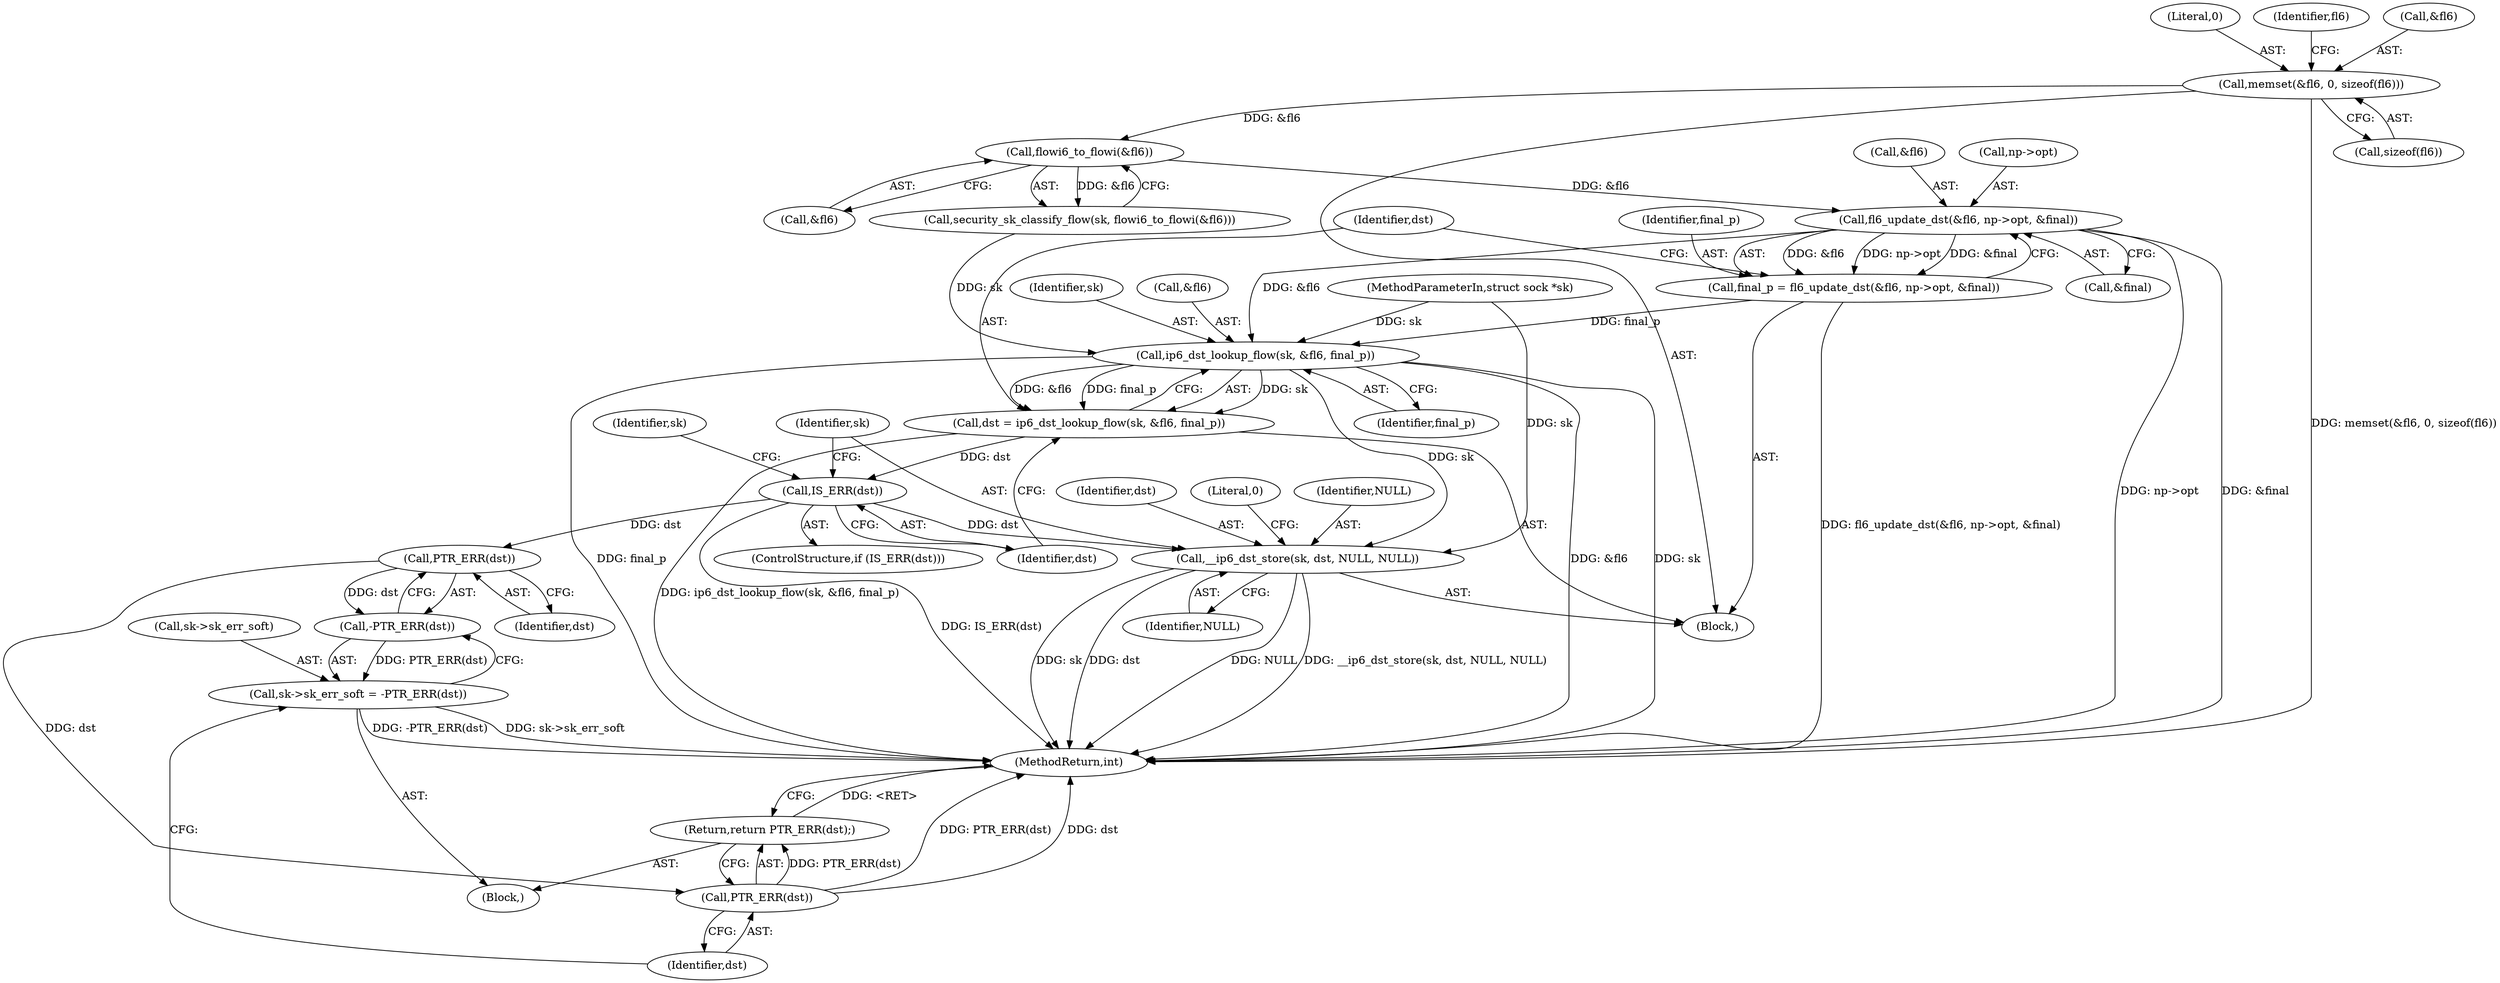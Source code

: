 digraph "1_linux_45f6fad84cc305103b28d73482b344d7f5b76f39_3@API" {
"1000197" [label="(Call,fl6_update_dst(&fl6, np->opt, &final))"];
"1000192" [label="(Call,flowi6_to_flowi(&fl6))"];
"1000128" [label="(Call,memset(&fl6, 0, sizeof(fl6)))"];
"1000195" [label="(Call,final_p = fl6_update_dst(&fl6, np->opt, &final))"];
"1000207" [label="(Call,ip6_dst_lookup_flow(sk, &fl6, final_p))"];
"1000205" [label="(Call,dst = ip6_dst_lookup_flow(sk, &fl6, final_p))"];
"1000213" [label="(Call,IS_ERR(dst))"];
"1000226" [label="(Call,PTR_ERR(dst))"];
"1000225" [label="(Call,-PTR_ERR(dst))"];
"1000221" [label="(Call,sk->sk_err_soft = -PTR_ERR(dst))"];
"1000229" [label="(Call,PTR_ERR(dst))"];
"1000228" [label="(Return,return PTR_ERR(dst);)"];
"1000231" [label="(Call,__ip6_dst_store(sk, dst, NULL, NULL))"];
"1000128" [label="(Call,memset(&fl6, 0, sizeof(fl6)))"];
"1000208" [label="(Identifier,sk)"];
"1000238" [label="(MethodReturn,int)"];
"1000212" [label="(ControlStructure,if (IS_ERR(dst)))"];
"1000227" [label="(Identifier,dst)"];
"1000232" [label="(Identifier,sk)"];
"1000207" [label="(Call,ip6_dst_lookup_flow(sk, &fl6, final_p))"];
"1000119" [label="(Block,)"];
"1000214" [label="(Identifier,dst)"];
"1000225" [label="(Call,-PTR_ERR(dst))"];
"1000233" [label="(Identifier,dst)"];
"1000131" [label="(Literal,0)"];
"1000197" [label="(Call,fl6_update_dst(&fl6, np->opt, &final))"];
"1000213" [label="(Call,IS_ERR(dst))"];
"1000218" [label="(Identifier,sk)"];
"1000228" [label="(Return,return PTR_ERR(dst);)"];
"1000101" [label="(MethodParameterIn,struct sock *sk)"];
"1000215" [label="(Block,)"];
"1000235" [label="(Identifier,NULL)"];
"1000222" [label="(Call,sk->sk_err_soft)"];
"1000132" [label="(Call,sizeof(fl6))"];
"1000231" [label="(Call,__ip6_dst_store(sk, dst, NULL, NULL))"];
"1000190" [label="(Call,security_sk_classify_flow(sk, flowi6_to_flowi(&fl6)))"];
"1000196" [label="(Identifier,final_p)"];
"1000203" [label="(Call,&final)"];
"1000211" [label="(Identifier,final_p)"];
"1000237" [label="(Literal,0)"];
"1000193" [label="(Call,&fl6)"];
"1000136" [label="(Identifier,fl6)"];
"1000192" [label="(Call,flowi6_to_flowi(&fl6))"];
"1000234" [label="(Identifier,NULL)"];
"1000230" [label="(Identifier,dst)"];
"1000221" [label="(Call,sk->sk_err_soft = -PTR_ERR(dst))"];
"1000129" [label="(Call,&fl6)"];
"1000226" [label="(Call,PTR_ERR(dst))"];
"1000200" [label="(Call,np->opt)"];
"1000205" [label="(Call,dst = ip6_dst_lookup_flow(sk, &fl6, final_p))"];
"1000229" [label="(Call,PTR_ERR(dst))"];
"1000206" [label="(Identifier,dst)"];
"1000195" [label="(Call,final_p = fl6_update_dst(&fl6, np->opt, &final))"];
"1000198" [label="(Call,&fl6)"];
"1000209" [label="(Call,&fl6)"];
"1000197" -> "1000195"  [label="AST: "];
"1000197" -> "1000203"  [label="CFG: "];
"1000198" -> "1000197"  [label="AST: "];
"1000200" -> "1000197"  [label="AST: "];
"1000203" -> "1000197"  [label="AST: "];
"1000195" -> "1000197"  [label="CFG: "];
"1000197" -> "1000238"  [label="DDG: np->opt"];
"1000197" -> "1000238"  [label="DDG: &final"];
"1000197" -> "1000195"  [label="DDG: &fl6"];
"1000197" -> "1000195"  [label="DDG: np->opt"];
"1000197" -> "1000195"  [label="DDG: &final"];
"1000192" -> "1000197"  [label="DDG: &fl6"];
"1000197" -> "1000207"  [label="DDG: &fl6"];
"1000192" -> "1000190"  [label="AST: "];
"1000192" -> "1000193"  [label="CFG: "];
"1000193" -> "1000192"  [label="AST: "];
"1000190" -> "1000192"  [label="CFG: "];
"1000192" -> "1000190"  [label="DDG: &fl6"];
"1000128" -> "1000192"  [label="DDG: &fl6"];
"1000128" -> "1000119"  [label="AST: "];
"1000128" -> "1000132"  [label="CFG: "];
"1000129" -> "1000128"  [label="AST: "];
"1000131" -> "1000128"  [label="AST: "];
"1000132" -> "1000128"  [label="AST: "];
"1000136" -> "1000128"  [label="CFG: "];
"1000128" -> "1000238"  [label="DDG: memset(&fl6, 0, sizeof(fl6))"];
"1000195" -> "1000119"  [label="AST: "];
"1000196" -> "1000195"  [label="AST: "];
"1000206" -> "1000195"  [label="CFG: "];
"1000195" -> "1000238"  [label="DDG: fl6_update_dst(&fl6, np->opt, &final)"];
"1000195" -> "1000207"  [label="DDG: final_p"];
"1000207" -> "1000205"  [label="AST: "];
"1000207" -> "1000211"  [label="CFG: "];
"1000208" -> "1000207"  [label="AST: "];
"1000209" -> "1000207"  [label="AST: "];
"1000211" -> "1000207"  [label="AST: "];
"1000205" -> "1000207"  [label="CFG: "];
"1000207" -> "1000238"  [label="DDG: &fl6"];
"1000207" -> "1000238"  [label="DDG: sk"];
"1000207" -> "1000238"  [label="DDG: final_p"];
"1000207" -> "1000205"  [label="DDG: sk"];
"1000207" -> "1000205"  [label="DDG: &fl6"];
"1000207" -> "1000205"  [label="DDG: final_p"];
"1000190" -> "1000207"  [label="DDG: sk"];
"1000101" -> "1000207"  [label="DDG: sk"];
"1000207" -> "1000231"  [label="DDG: sk"];
"1000205" -> "1000119"  [label="AST: "];
"1000206" -> "1000205"  [label="AST: "];
"1000214" -> "1000205"  [label="CFG: "];
"1000205" -> "1000238"  [label="DDG: ip6_dst_lookup_flow(sk, &fl6, final_p)"];
"1000205" -> "1000213"  [label="DDG: dst"];
"1000213" -> "1000212"  [label="AST: "];
"1000213" -> "1000214"  [label="CFG: "];
"1000214" -> "1000213"  [label="AST: "];
"1000218" -> "1000213"  [label="CFG: "];
"1000232" -> "1000213"  [label="CFG: "];
"1000213" -> "1000238"  [label="DDG: IS_ERR(dst)"];
"1000213" -> "1000226"  [label="DDG: dst"];
"1000213" -> "1000231"  [label="DDG: dst"];
"1000226" -> "1000225"  [label="AST: "];
"1000226" -> "1000227"  [label="CFG: "];
"1000227" -> "1000226"  [label="AST: "];
"1000225" -> "1000226"  [label="CFG: "];
"1000226" -> "1000225"  [label="DDG: dst"];
"1000226" -> "1000229"  [label="DDG: dst"];
"1000225" -> "1000221"  [label="AST: "];
"1000221" -> "1000225"  [label="CFG: "];
"1000225" -> "1000221"  [label="DDG: PTR_ERR(dst)"];
"1000221" -> "1000215"  [label="AST: "];
"1000222" -> "1000221"  [label="AST: "];
"1000230" -> "1000221"  [label="CFG: "];
"1000221" -> "1000238"  [label="DDG: -PTR_ERR(dst)"];
"1000221" -> "1000238"  [label="DDG: sk->sk_err_soft"];
"1000229" -> "1000228"  [label="AST: "];
"1000229" -> "1000230"  [label="CFG: "];
"1000230" -> "1000229"  [label="AST: "];
"1000228" -> "1000229"  [label="CFG: "];
"1000229" -> "1000238"  [label="DDG: PTR_ERR(dst)"];
"1000229" -> "1000238"  [label="DDG: dst"];
"1000229" -> "1000228"  [label="DDG: PTR_ERR(dst)"];
"1000228" -> "1000215"  [label="AST: "];
"1000238" -> "1000228"  [label="CFG: "];
"1000228" -> "1000238"  [label="DDG: <RET>"];
"1000231" -> "1000119"  [label="AST: "];
"1000231" -> "1000235"  [label="CFG: "];
"1000232" -> "1000231"  [label="AST: "];
"1000233" -> "1000231"  [label="AST: "];
"1000234" -> "1000231"  [label="AST: "];
"1000235" -> "1000231"  [label="AST: "];
"1000237" -> "1000231"  [label="CFG: "];
"1000231" -> "1000238"  [label="DDG: dst"];
"1000231" -> "1000238"  [label="DDG: NULL"];
"1000231" -> "1000238"  [label="DDG: __ip6_dst_store(sk, dst, NULL, NULL)"];
"1000231" -> "1000238"  [label="DDG: sk"];
"1000101" -> "1000231"  [label="DDG: sk"];
}
